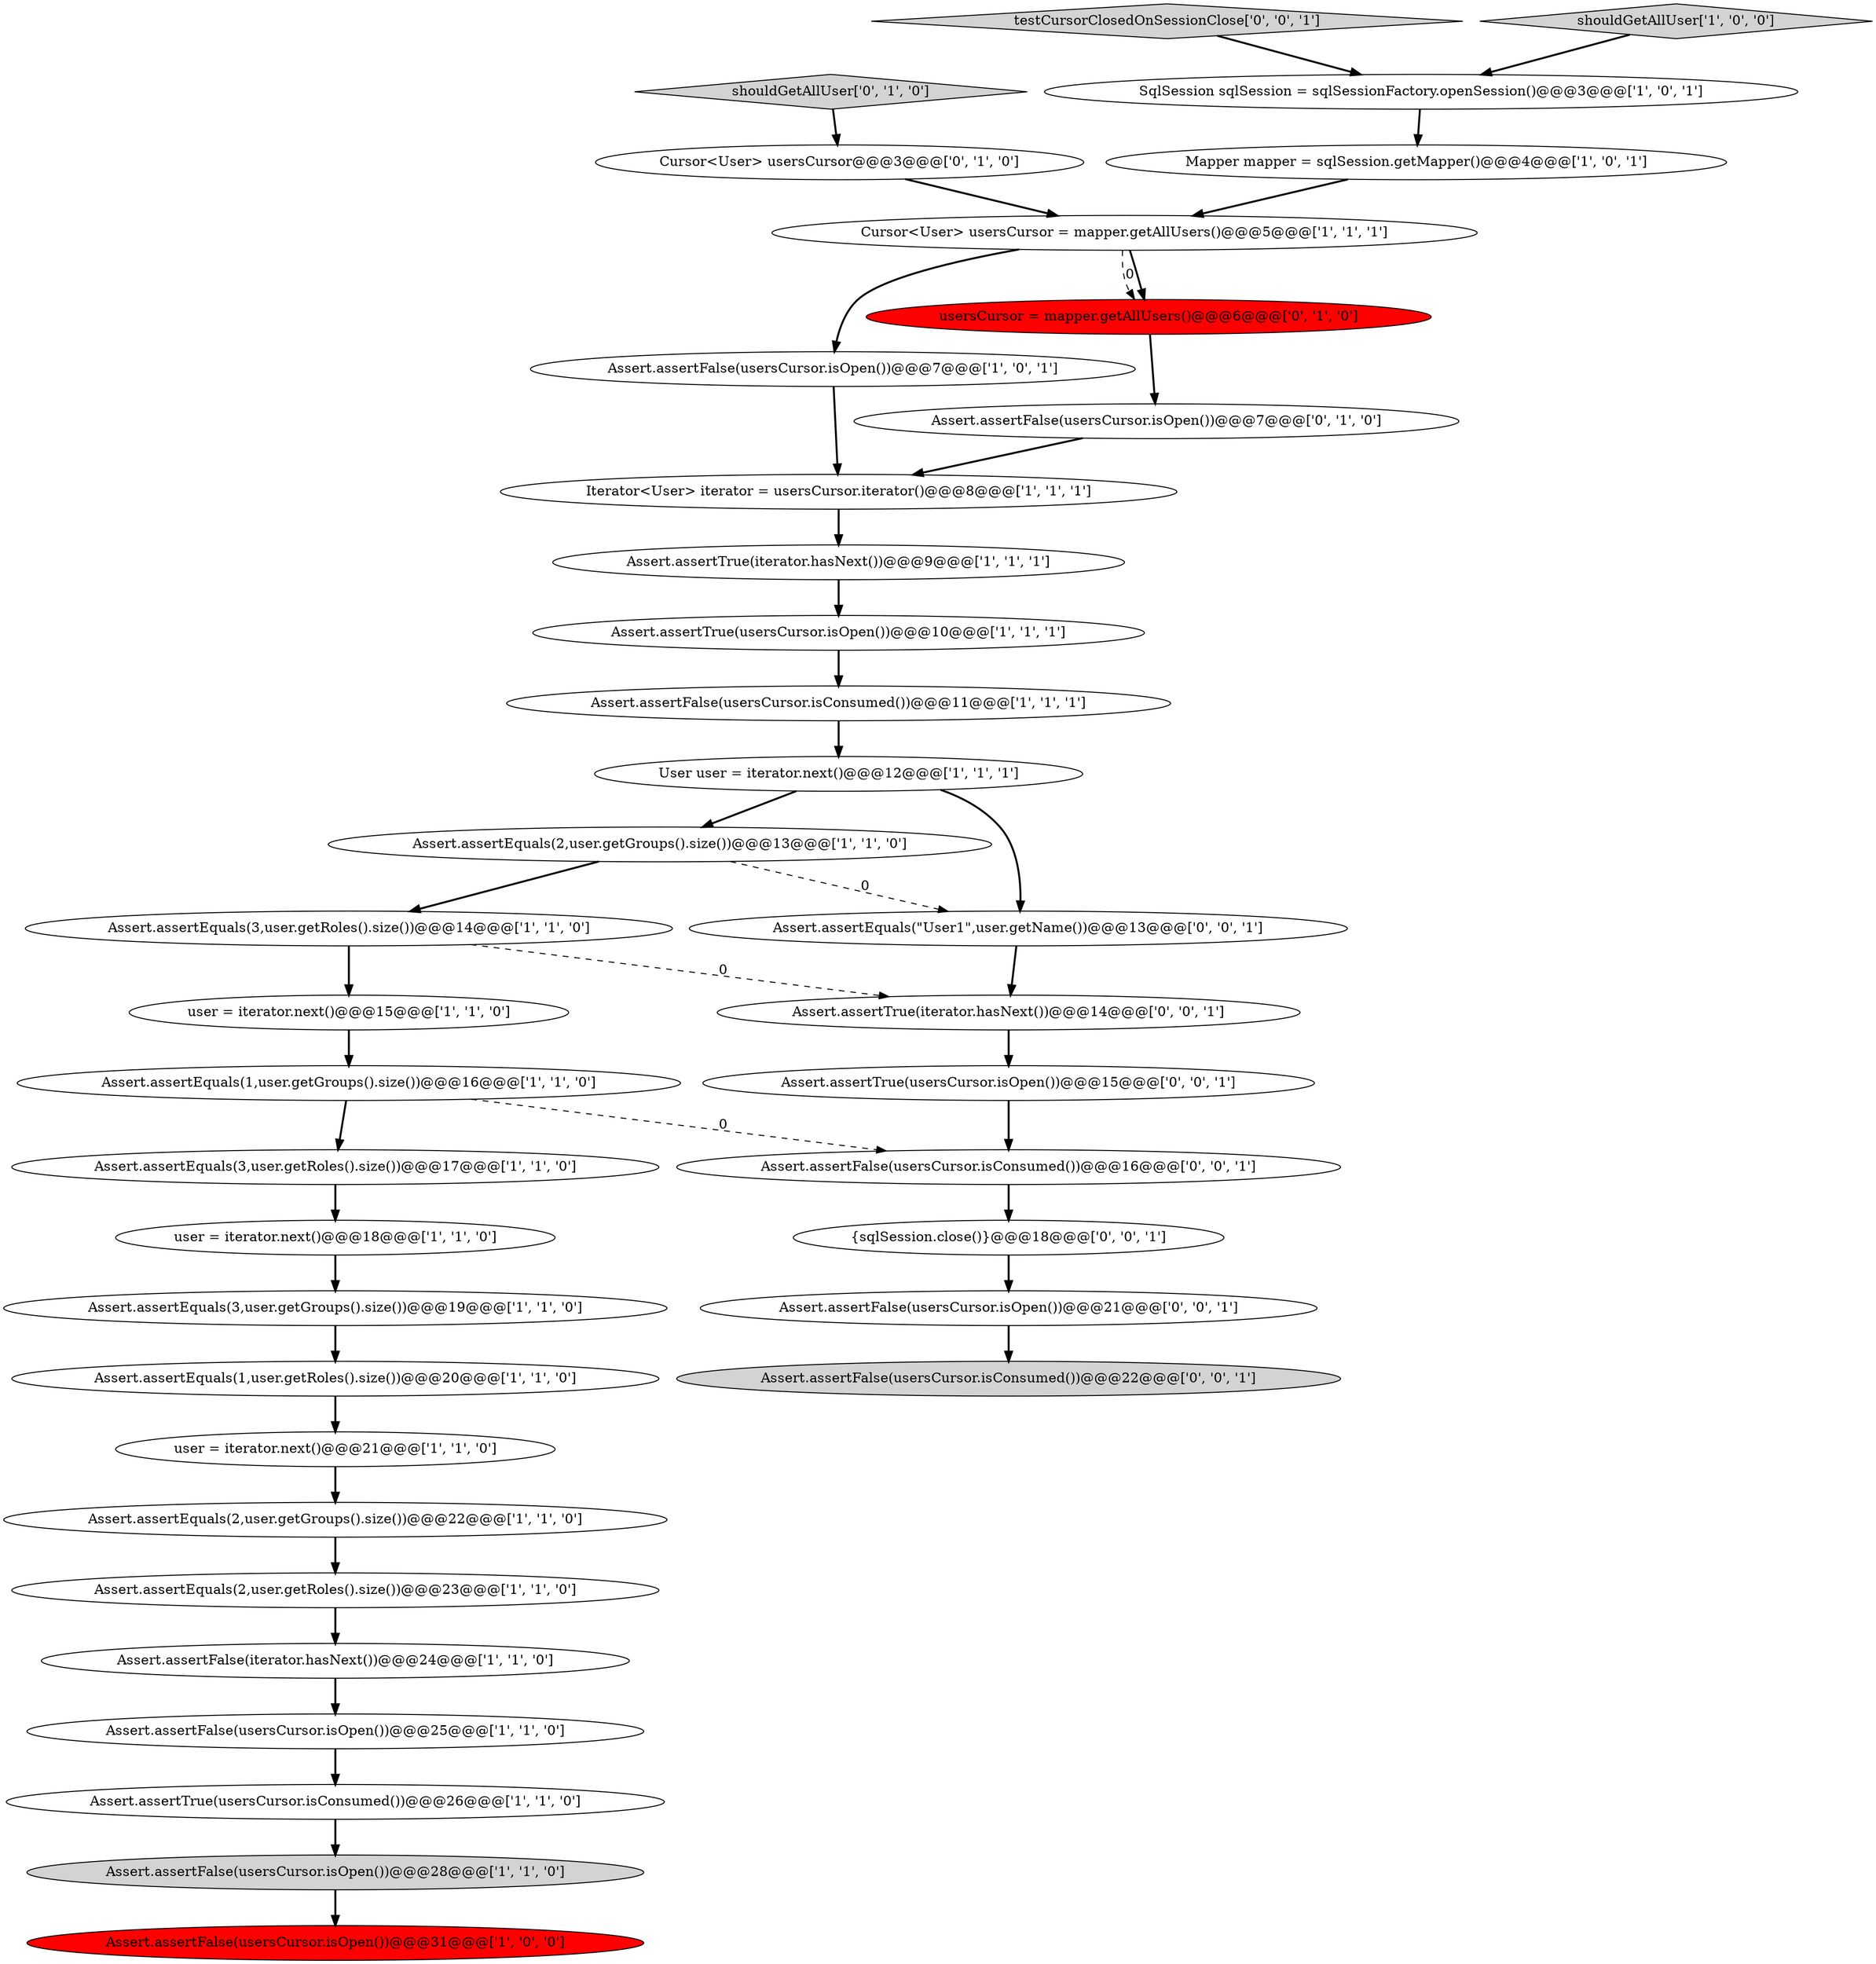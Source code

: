 digraph {
18 [style = filled, label = "Assert.assertFalse(usersCursor.isOpen())@@@31@@@['1', '0', '0']", fillcolor = red, shape = ellipse image = "AAA1AAABBB1BBB"];
19 [style = filled, label = "Assert.assertFalse(usersCursor.isOpen())@@@7@@@['1', '0', '1']", fillcolor = white, shape = ellipse image = "AAA0AAABBB1BBB"];
23 [style = filled, label = "Assert.assertFalse(usersCursor.isConsumed())@@@11@@@['1', '1', '1']", fillcolor = white, shape = ellipse image = "AAA0AAABBB1BBB"];
29 [style = filled, label = "Cursor<User> usersCursor@@@3@@@['0', '1', '0']", fillcolor = white, shape = ellipse image = "AAA0AAABBB2BBB"];
3 [style = filled, label = "SqlSession sqlSession = sqlSessionFactory.openSession()@@@3@@@['1', '0', '1']", fillcolor = white, shape = ellipse image = "AAA0AAABBB1BBB"];
32 [style = filled, label = "Assert.assertFalse(usersCursor.isConsumed())@@@22@@@['0', '0', '1']", fillcolor = lightgray, shape = ellipse image = "AAA0AAABBB3BBB"];
21 [style = filled, label = "Assert.assertEquals(3,user.getGroups().size())@@@19@@@['1', '1', '0']", fillcolor = white, shape = ellipse image = "AAA0AAABBB1BBB"];
1 [style = filled, label = "Cursor<User> usersCursor = mapper.getAllUsers()@@@5@@@['1', '1', '1']", fillcolor = white, shape = ellipse image = "AAA0AAABBB1BBB"];
12 [style = filled, label = "Assert.assertTrue(usersCursor.isConsumed())@@@26@@@['1', '1', '0']", fillcolor = white, shape = ellipse image = "AAA0AAABBB1BBB"];
20 [style = filled, label = "Assert.assertEquals(3,user.getRoles().size())@@@14@@@['1', '1', '0']", fillcolor = white, shape = ellipse image = "AAA0AAABBB1BBB"];
6 [style = filled, label = "Assert.assertEquals(2,user.getGroups().size())@@@13@@@['1', '1', '0']", fillcolor = white, shape = ellipse image = "AAA0AAABBB1BBB"];
28 [style = filled, label = "shouldGetAllUser['0', '1', '0']", fillcolor = lightgray, shape = diamond image = "AAA0AAABBB2BBB"];
30 [style = filled, label = "{sqlSession.close()}@@@18@@@['0', '0', '1']", fillcolor = white, shape = ellipse image = "AAA0AAABBB3BBB"];
36 [style = filled, label = "Assert.assertEquals(\"User1\",user.getName())@@@13@@@['0', '0', '1']", fillcolor = white, shape = ellipse image = "AAA0AAABBB3BBB"];
15 [style = filled, label = "Assert.assertEquals(2,user.getGroups().size())@@@22@@@['1', '1', '0']", fillcolor = white, shape = ellipse image = "AAA0AAABBB1BBB"];
5 [style = filled, label = "Assert.assertEquals(1,user.getGroups().size())@@@16@@@['1', '1', '0']", fillcolor = white, shape = ellipse image = "AAA0AAABBB1BBB"];
10 [style = filled, label = "Assert.assertEquals(1,user.getRoles().size())@@@20@@@['1', '1', '0']", fillcolor = white, shape = ellipse image = "AAA0AAABBB1BBB"];
11 [style = filled, label = "Assert.assertEquals(3,user.getRoles().size())@@@17@@@['1', '1', '0']", fillcolor = white, shape = ellipse image = "AAA0AAABBB1BBB"];
8 [style = filled, label = "User user = iterator.next()@@@12@@@['1', '1', '1']", fillcolor = white, shape = ellipse image = "AAA0AAABBB1BBB"];
25 [style = filled, label = "Assert.assertFalse(iterator.hasNext())@@@24@@@['1', '1', '0']", fillcolor = white, shape = ellipse image = "AAA0AAABBB1BBB"];
31 [style = filled, label = "Assert.assertTrue(usersCursor.isOpen())@@@15@@@['0', '0', '1']", fillcolor = white, shape = ellipse image = "AAA0AAABBB3BBB"];
22 [style = filled, label = "Assert.assertFalse(usersCursor.isOpen())@@@25@@@['1', '1', '0']", fillcolor = white, shape = ellipse image = "AAA0AAABBB1BBB"];
35 [style = filled, label = "Assert.assertFalse(usersCursor.isConsumed())@@@16@@@['0', '0', '1']", fillcolor = white, shape = ellipse image = "AAA0AAABBB3BBB"];
37 [style = filled, label = "testCursorClosedOnSessionClose['0', '0', '1']", fillcolor = lightgray, shape = diamond image = "AAA0AAABBB3BBB"];
33 [style = filled, label = "Assert.assertFalse(usersCursor.isOpen())@@@21@@@['0', '0', '1']", fillcolor = white, shape = ellipse image = "AAA0AAABBB3BBB"];
2 [style = filled, label = "Assert.assertTrue(usersCursor.isOpen())@@@10@@@['1', '1', '1']", fillcolor = white, shape = ellipse image = "AAA0AAABBB1BBB"];
14 [style = filled, label = "Iterator<User> iterator = usersCursor.iterator()@@@8@@@['1', '1', '1']", fillcolor = white, shape = ellipse image = "AAA0AAABBB1BBB"];
0 [style = filled, label = "Mapper mapper = sqlSession.getMapper()@@@4@@@['1', '0', '1']", fillcolor = white, shape = ellipse image = "AAA0AAABBB1BBB"];
9 [style = filled, label = "user = iterator.next()@@@18@@@['1', '1', '0']", fillcolor = white, shape = ellipse image = "AAA0AAABBB1BBB"];
7 [style = filled, label = "Assert.assertEquals(2,user.getRoles().size())@@@23@@@['1', '1', '0']", fillcolor = white, shape = ellipse image = "AAA0AAABBB1BBB"];
4 [style = filled, label = "Assert.assertTrue(iterator.hasNext())@@@9@@@['1', '1', '1']", fillcolor = white, shape = ellipse image = "AAA0AAABBB1BBB"];
13 [style = filled, label = "user = iterator.next()@@@21@@@['1', '1', '0']", fillcolor = white, shape = ellipse image = "AAA0AAABBB1BBB"];
16 [style = filled, label = "Assert.assertFalse(usersCursor.isOpen())@@@28@@@['1', '1', '0']", fillcolor = lightgray, shape = ellipse image = "AAA0AAABBB1BBB"];
26 [style = filled, label = "Assert.assertFalse(usersCursor.isOpen())@@@7@@@['0', '1', '0']", fillcolor = white, shape = ellipse image = "AAA0AAABBB2BBB"];
34 [style = filled, label = "Assert.assertTrue(iterator.hasNext())@@@14@@@['0', '0', '1']", fillcolor = white, shape = ellipse image = "AAA0AAABBB3BBB"];
17 [style = filled, label = "user = iterator.next()@@@15@@@['1', '1', '0']", fillcolor = white, shape = ellipse image = "AAA0AAABBB1BBB"];
24 [style = filled, label = "shouldGetAllUser['1', '0', '0']", fillcolor = lightgray, shape = diamond image = "AAA0AAABBB1BBB"];
27 [style = filled, label = "usersCursor = mapper.getAllUsers()@@@6@@@['0', '1', '0']", fillcolor = red, shape = ellipse image = "AAA1AAABBB2BBB"];
28->29 [style = bold, label=""];
21->10 [style = bold, label=""];
17->5 [style = bold, label=""];
20->17 [style = bold, label=""];
16->18 [style = bold, label=""];
15->7 [style = bold, label=""];
30->33 [style = bold, label=""];
25->22 [style = bold, label=""];
1->27 [style = dashed, label="0"];
1->27 [style = bold, label=""];
26->14 [style = bold, label=""];
34->31 [style = bold, label=""];
8->6 [style = bold, label=""];
12->16 [style = bold, label=""];
4->2 [style = bold, label=""];
23->8 [style = bold, label=""];
11->9 [style = bold, label=""];
3->0 [style = bold, label=""];
37->3 [style = bold, label=""];
6->20 [style = bold, label=""];
2->23 [style = bold, label=""];
8->36 [style = bold, label=""];
19->14 [style = bold, label=""];
31->35 [style = bold, label=""];
5->35 [style = dashed, label="0"];
10->13 [style = bold, label=""];
20->34 [style = dashed, label="0"];
0->1 [style = bold, label=""];
22->12 [style = bold, label=""];
6->36 [style = dashed, label="0"];
9->21 [style = bold, label=""];
33->32 [style = bold, label=""];
5->11 [style = bold, label=""];
7->25 [style = bold, label=""];
13->15 [style = bold, label=""];
29->1 [style = bold, label=""];
1->19 [style = bold, label=""];
35->30 [style = bold, label=""];
24->3 [style = bold, label=""];
36->34 [style = bold, label=""];
14->4 [style = bold, label=""];
27->26 [style = bold, label=""];
}
